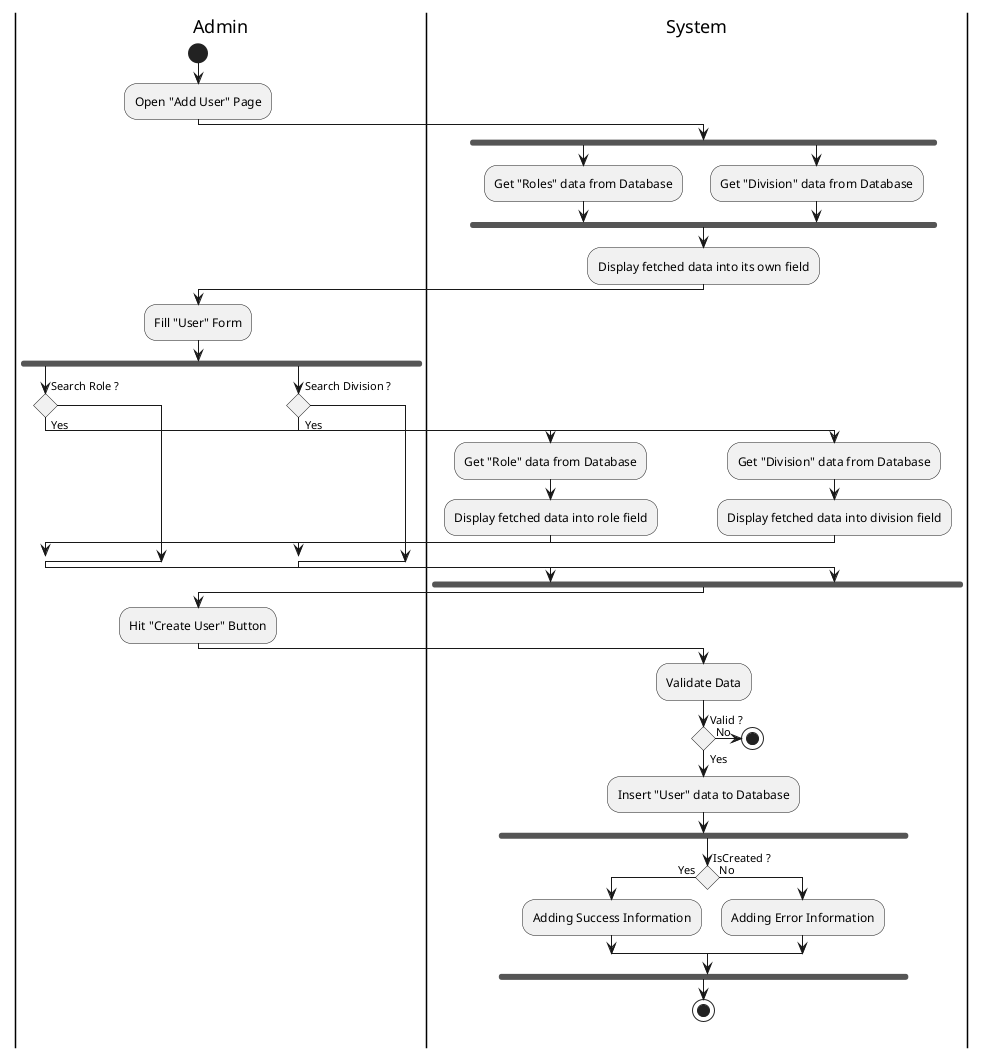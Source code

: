 @startuml CreateUser

skinparam ConditionEndStyle hline
skinparam conditionStyle diamond
skinparam Monochrome true
skinparam Shadowing false

|Admin|
start
:Open "Add User" Page;

|System|
fork
    :Get "Roles" data from Database;
forkagain
    :Get "Division" data from Database;
endfork
:Display fetched data into its own field;

|Admin|
:Fill "User" Form;

fork
|Admin|
if (Search Role ?) then (Yes)
    |System|
    :Get "Role" data from Database;
    :Display fetched data into role field;
endif
forkagain
|Admin|
if (Search Division ?) then (Yes)
    |System|
    :Get "Division" data from Database;
    :Display fetched data into division field;
endif
endfork

|Admin|
:Hit "Create User" Button;

|System|
:Validate Data;
if (Valid ?) then (Yes)
    :Insert "User" data to Database;
    fork
        if (IsCreated ?) then (Yes)
            :Adding Success Information;
        else (No)
            :Adding Error Information;
        endif
    endfork
    stop
else (No)
    stop
endif
@enduml
